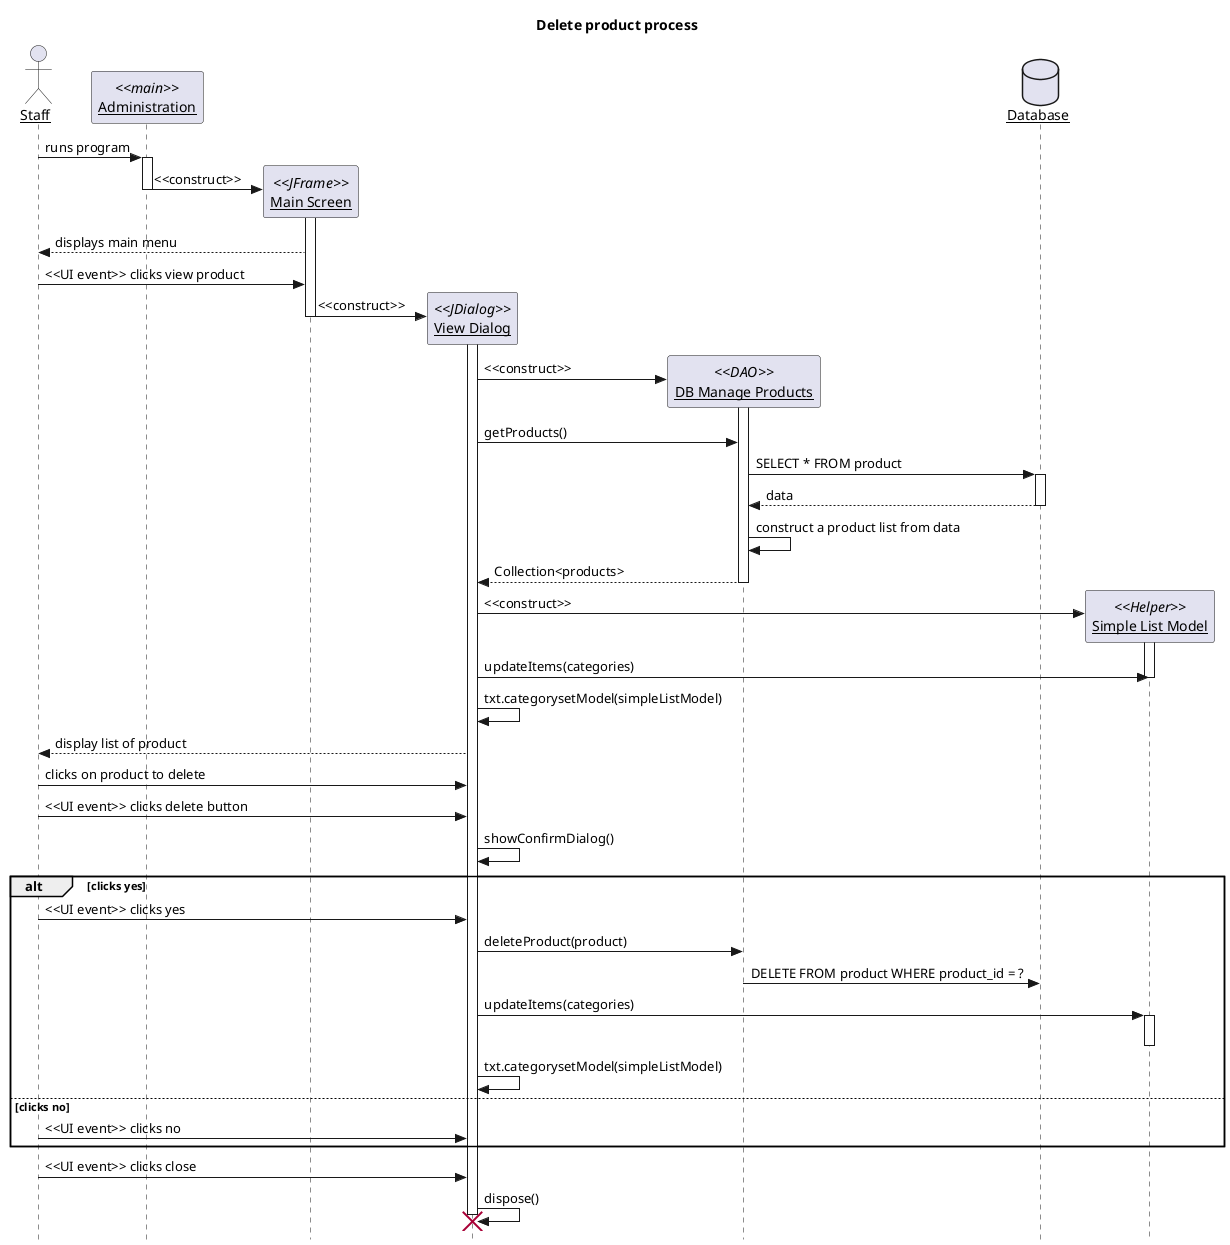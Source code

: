 @startuml product-viewer-sequence-diagram

skinparam guillemet false
skinparam classAttributeIconSize 0
skinparam linetype ortho
skinparam style strictuml
skinparam sequenceParticipant underline
hide circle

title Delete product process

actor "Staff" as staff
participant "Administration" as admin <<main>>

staff -> admin: runs program
activate admin

create "Main Screen" as main <<JFrame>> 
admin -> main: <<construct>>
deactivate admin
activate main
main --> staff: displays main menu

staff -> main: <<UI event>> clicks view product

create "View Dialog" as dialog <<JDialog>>

main -> dialog: <<construct>>
deactivate main
create "DB Manage Products" as dao <<DAO>>
activate dialog
dialog -> dao: <<construct>>

activate dao
dialog->dao : getProducts()
database "Database" as db
dao -> db: SELECT * FROM product
activate db
dao<--db: data
deactivate db
dao->dao : construct a product list from data

dialog <-- dao: Collection<products>
deactivate dao




create "Simple List Model" as slm <<Helper>>
dialog -> slm: <<construct>>
activate slm
dialog-> slm: updateItems(categories)
deactivate slm
dialog -> dialog: txt.categorysetModel(simpleListModel)

staff <-- dialog: display list of product

staff->dialog : clicks on product to delete
staff->dialog : <<UI event>> clicks delete button

dialog -> dialog : showConfirmDialog()

alt clicks yes
    staff -> dialog : <<UI event>> clicks yes
    dialog -> dao : deleteProduct(product)
    dao -> db : DELETE FROM product WHERE product_id = ?
    dialog-> slm: updateItems(categories)
    activate slm
    deactivate slm
    dialog -> dialog: txt.categorysetModel(simpleListModel)
    
else clicks no
    staff -> dialog : <<UI event>> clicks no
end





staff -> dialog: <<UI event>> clicks close
dialog -> dialog: dispose()
destroy dialog

@enduml
